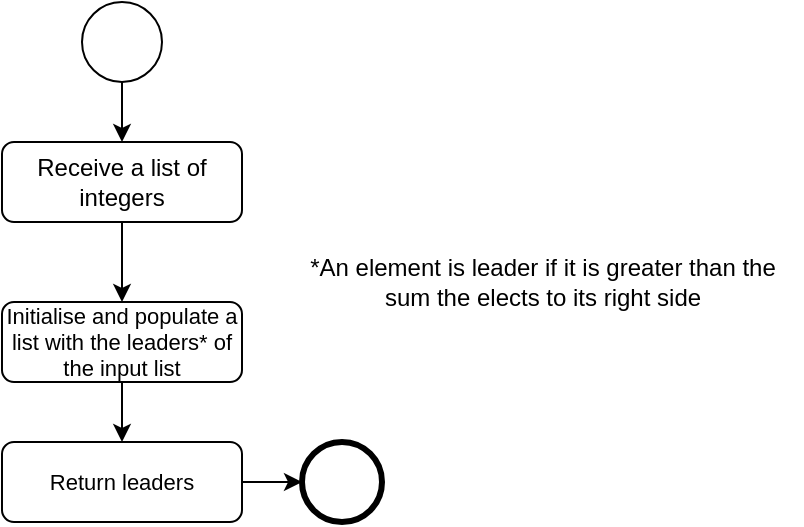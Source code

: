 <mxfile version="25.0.1">
  <diagram name="Page-1" id="gcOh2L13ghurHqlArtQZ">
    <mxGraphModel dx="1235" dy="738" grid="1" gridSize="10" guides="1" tooltips="1" connect="1" arrows="1" fold="1" page="1" pageScale="1" pageWidth="827" pageHeight="1169" background="#ffffff" math="0" shadow="0">
      <root>
        <mxCell id="0" />
        <mxCell id="1" parent="0" />
        <mxCell id="pkoyU2fwOPBfZemE1w7x-201" style="edgeStyle=orthogonalEdgeStyle;rounded=0;orthogonalLoop=1;jettySize=auto;html=1;exitX=0.5;exitY=1;exitDx=0;exitDy=0;entryX=0.5;entryY=0;entryDx=0;entryDy=0;" edge="1" parent="1" source="pkoyU2fwOPBfZemE1w7x-194" target="pkoyU2fwOPBfZemE1w7x-282">
          <mxGeometry relative="1" as="geometry">
            <mxPoint x="430" y="260" as="targetPoint" />
          </mxGeometry>
        </mxCell>
        <mxCell id="pkoyU2fwOPBfZemE1w7x-194" value="" style="ellipse;whiteSpace=wrap;html=1;aspect=fixed;" vertex="1" parent="1">
          <mxGeometry x="360" y="210" width="40" height="40" as="geometry" />
        </mxCell>
        <mxCell id="pkoyU2fwOPBfZemE1w7x-324" style="edgeStyle=orthogonalEdgeStyle;rounded=0;orthogonalLoop=1;jettySize=auto;html=1;exitX=0.5;exitY=1;exitDx=0;exitDy=0;entryX=0.5;entryY=0;entryDx=0;entryDy=0;" edge="1" parent="1" source="pkoyU2fwOPBfZemE1w7x-282" target="pkoyU2fwOPBfZemE1w7x-322">
          <mxGeometry relative="1" as="geometry">
            <mxPoint x="380" y="360" as="targetPoint" />
          </mxGeometry>
        </mxCell>
        <mxCell id="pkoyU2fwOPBfZemE1w7x-282" value="Receive a list of integers" style="rounded=1;whiteSpace=wrap;html=1;" vertex="1" parent="1">
          <mxGeometry x="320" y="280" width="120" height="40" as="geometry" />
        </mxCell>
        <mxCell id="pkoyU2fwOPBfZemE1w7x-332" style="edgeStyle=orthogonalEdgeStyle;rounded=0;orthogonalLoop=1;jettySize=auto;html=1;exitX=0.5;exitY=1;exitDx=0;exitDy=0;entryX=0.5;entryY=0;entryDx=0;entryDy=0;" edge="1" parent="1" source="pkoyU2fwOPBfZemE1w7x-322">
          <mxGeometry relative="1" as="geometry">
            <mxPoint x="380" y="430" as="targetPoint" />
          </mxGeometry>
        </mxCell>
        <mxCell id="pkoyU2fwOPBfZemE1w7x-322" value="Initialise and populate a list with the leaders* of the input list" style="rounded=1;whiteSpace=wrap;html=1;fontSize=11;" vertex="1" parent="1">
          <mxGeometry x="320" y="360" width="120" height="40" as="geometry" />
        </mxCell>
        <mxCell id="pkoyU2fwOPBfZemE1w7x-328" value="" style="ellipse;whiteSpace=wrap;html=1;aspect=fixed;strokeWidth=3;" vertex="1" parent="1">
          <mxGeometry x="470" y="430" width="40" height="40" as="geometry" />
        </mxCell>
        <mxCell id="pkoyU2fwOPBfZemE1w7x-329" style="edgeStyle=orthogonalEdgeStyle;rounded=0;orthogonalLoop=1;jettySize=auto;html=1;exitX=1;exitY=0.5;exitDx=0;exitDy=0;entryX=0;entryY=0.5;entryDx=0;entryDy=0;" edge="1" parent="1" target="pkoyU2fwOPBfZemE1w7x-328" source="pkoyU2fwOPBfZemE1w7x-356">
          <mxGeometry relative="1" as="geometry">
            <mxPoint x="590" y="465" as="sourcePoint" />
          </mxGeometry>
        </mxCell>
        <mxCell id="pkoyU2fwOPBfZemE1w7x-356" value="Return leaders" style="rounded=1;whiteSpace=wrap;html=1;fontSize=11;" vertex="1" parent="1">
          <mxGeometry x="320" y="430" width="120" height="40" as="geometry" />
        </mxCell>
        <mxCell id="pkoyU2fwOPBfZemE1w7x-358" value="*An element is leader if it is greater than the&lt;div&gt;sum the elects to its right side&lt;/div&gt;" style="text;html=1;align=center;verticalAlign=middle;resizable=0;points=[];autosize=1;strokeColor=none;fillColor=none;" vertex="1" parent="1">
          <mxGeometry x="460" y="330" width="260" height="40" as="geometry" />
        </mxCell>
      </root>
    </mxGraphModel>
  </diagram>
</mxfile>
